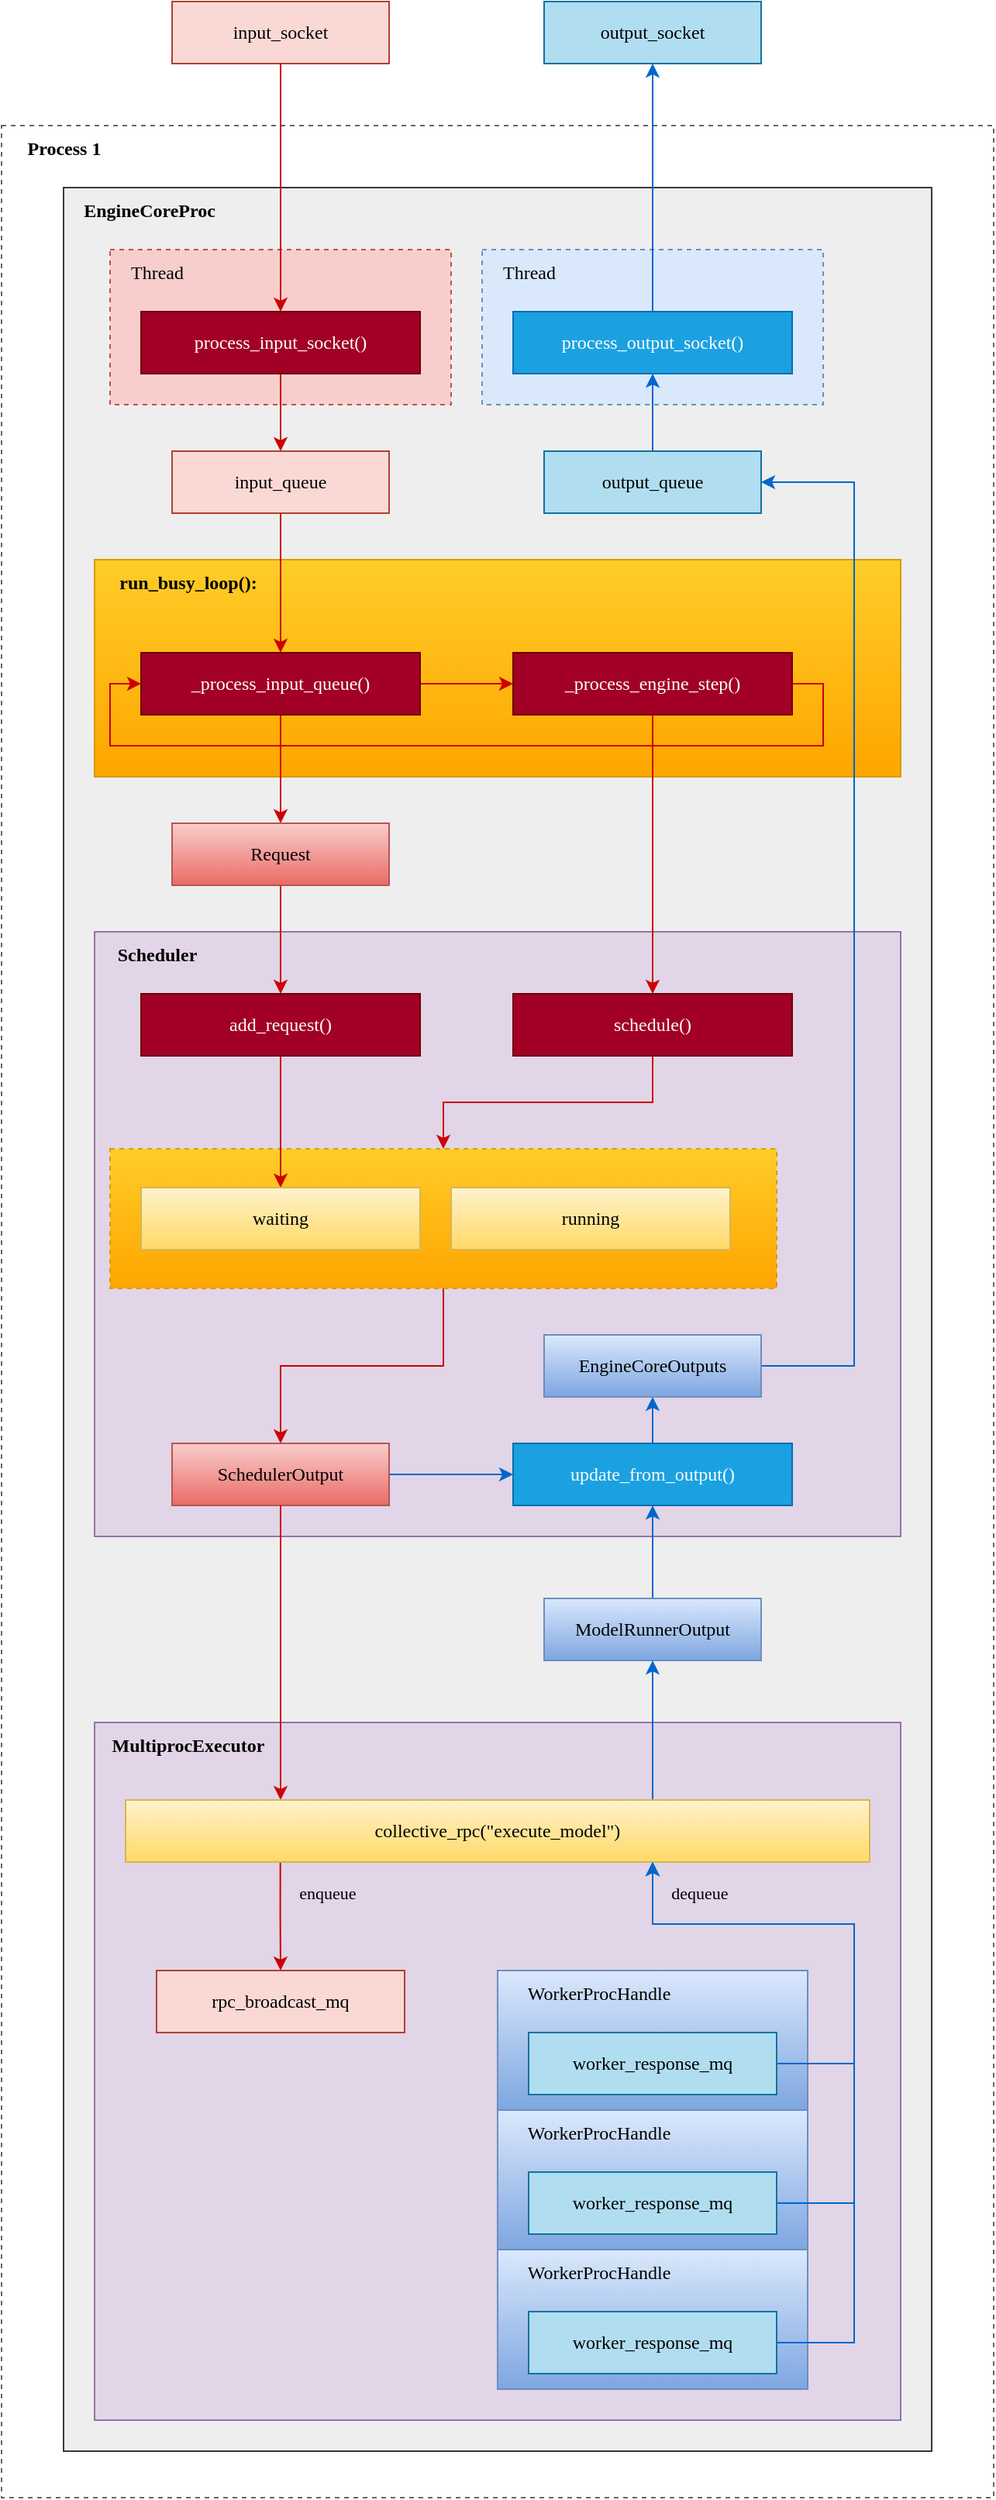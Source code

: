 <mxfile version="26.2.2">
  <diagram name="第 1 页" id="3zil4xG0uViYqBmfMzGI">
    <mxGraphModel dx="1556" dy="122" grid="0" gridSize="10" guides="1" tooltips="1" connect="1" arrows="1" fold="1" page="0" pageScale="1" pageWidth="827" pageHeight="1169" background="#ffffff" math="0" shadow="0">
      <root>
        <mxCell id="0" />
        <mxCell id="1" parent="0" />
        <mxCell id="LIy3COJy61-hEHOoki2R-82" value="" style="rounded=0;whiteSpace=wrap;html=1;fillColor=none;dashed=1;strokeColor=#666666;" parent="1" vertex="1">
          <mxGeometry x="200" y="1020" width="640" height="1530" as="geometry" />
        </mxCell>
        <mxCell id="S0_RyhDASHA5Elp-pzC3-38" value="&lt;font face=&quot;Comic Sans MS&quot;&gt;input_socket&lt;/font&gt;" style="rounded=0;whiteSpace=wrap;html=1;fillColor=#fad9d5;strokeColor=#ae4132;" parent="1" vertex="1">
          <mxGeometry x="310" y="940" width="140" height="40" as="geometry" />
        </mxCell>
        <mxCell id="S0_RyhDASHA5Elp-pzC3-65" value="&lt;font face=&quot;Comic Sans MS&quot;&gt;output_socket&lt;/font&gt;" style="rounded=0;whiteSpace=wrap;html=1;fillColor=#b1ddf0;strokeColor=#10739e;" parent="1" vertex="1">
          <mxGeometry x="550" y="940" width="140" height="40" as="geometry" />
        </mxCell>
        <mxCell id="LIy3COJy61-hEHOoki2R-2" value="" style="rounded=0;whiteSpace=wrap;html=1;fillColor=#eeeeee;strokeColor=#36393d;" parent="1" vertex="1">
          <mxGeometry x="240" y="1060" width="560" height="1460" as="geometry" />
        </mxCell>
        <mxCell id="LIy3COJy61-hEHOoki2R-1" value="" style="rounded=0;whiteSpace=wrap;html=1;dashed=1;strokeColor=#b85450;fillColor=#f8cecc;" parent="1" vertex="1">
          <mxGeometry x="270" y="1100" width="220" height="100" as="geometry" />
        </mxCell>
        <mxCell id="LIy3COJy61-hEHOoki2R-3" value="" style="rounded=0;whiteSpace=wrap;html=1;dashed=1;strokeColor=#6c8ebf;fillColor=#dae8fc;" parent="1" vertex="1">
          <mxGeometry x="510" y="1100" width="220" height="100" as="geometry" />
        </mxCell>
        <mxCell id="LIy3COJy61-hEHOoki2R-6" style="edgeStyle=orthogonalEdgeStyle;rounded=0;orthogonalLoop=1;jettySize=auto;html=1;exitX=0.5;exitY=1;exitDx=0;exitDy=0;strokeColor=#CC0000;" parent="1" source="S0_RyhDASHA5Elp-pzC3-38" target="LIy3COJy61-hEHOoki2R-5" edge="1">
          <mxGeometry relative="1" as="geometry" />
        </mxCell>
        <mxCell id="LIy3COJy61-hEHOoki2R-8" style="edgeStyle=orthogonalEdgeStyle;rounded=0;orthogonalLoop=1;jettySize=auto;html=1;exitX=0.5;exitY=0;exitDx=0;exitDy=0;entryX=0.5;entryY=1;entryDx=0;entryDy=0;strokeColor=#0066CC;" parent="1" source="LIy3COJy61-hEHOoki2R-4" target="S0_RyhDASHA5Elp-pzC3-65" edge="1">
          <mxGeometry relative="1" as="geometry" />
        </mxCell>
        <mxCell id="LIy3COJy61-hEHOoki2R-4" value="&lt;font face=&quot;Comic Sans MS&quot;&gt;process_output_socket()&lt;/font&gt;" style="rounded=0;whiteSpace=wrap;html=1;fillColor=#1ba1e2;fontColor=#ffffff;strokeColor=#006EAF;" parent="1" vertex="1">
          <mxGeometry x="530" y="1140" width="180" height="40" as="geometry" />
        </mxCell>
        <mxCell id="LIy3COJy61-hEHOoki2R-14" style="edgeStyle=orthogonalEdgeStyle;rounded=0;orthogonalLoop=1;jettySize=auto;html=1;exitX=0.5;exitY=1;exitDx=0;exitDy=0;entryX=0.5;entryY=0;entryDx=0;entryDy=0;strokeColor=#CC0000;" parent="1" source="LIy3COJy61-hEHOoki2R-5" target="LIy3COJy61-hEHOoki2R-13" edge="1">
          <mxGeometry relative="1" as="geometry" />
        </mxCell>
        <mxCell id="LIy3COJy61-hEHOoki2R-5" value="&lt;font face=&quot;Comic Sans MS&quot;&gt;process_input_socket()&lt;/font&gt;" style="rounded=0;whiteSpace=wrap;html=1;fillColor=#a20025;fontColor=#ffffff;strokeColor=#6F0000;" parent="1" vertex="1">
          <mxGeometry x="290" y="1140" width="180" height="40" as="geometry" />
        </mxCell>
        <mxCell id="LIy3COJy61-hEHOoki2R-9" value="&lt;font face=&quot;Comic Sans MS&quot;&gt;Thread&lt;/font&gt;" style="text;html=1;align=center;verticalAlign=middle;resizable=0;points=[];autosize=1;strokeColor=none;fillColor=none;" parent="1" vertex="1">
          <mxGeometry x="270" y="1100" width="60" height="30" as="geometry" />
        </mxCell>
        <mxCell id="LIy3COJy61-hEHOoki2R-10" value="&lt;font face=&quot;Comic Sans MS&quot;&gt;Thread&lt;/font&gt;" style="text;html=1;align=center;verticalAlign=middle;resizable=0;points=[];autosize=1;strokeColor=none;fillColor=none;" parent="1" vertex="1">
          <mxGeometry x="510" y="1100" width="60" height="30" as="geometry" />
        </mxCell>
        <mxCell id="LIy3COJy61-hEHOoki2R-12" style="edgeStyle=orthogonalEdgeStyle;rounded=0;orthogonalLoop=1;jettySize=auto;html=1;entryX=0.5;entryY=1;entryDx=0;entryDy=0;strokeColor=#0066CC;" parent="1" source="LIy3COJy61-hEHOoki2R-11" target="LIy3COJy61-hEHOoki2R-4" edge="1">
          <mxGeometry relative="1" as="geometry" />
        </mxCell>
        <mxCell id="LIy3COJy61-hEHOoki2R-11" value="&lt;font face=&quot;Comic Sans MS&quot;&gt;output_queue&lt;/font&gt;" style="rounded=0;whiteSpace=wrap;html=1;fillColor=#b1ddf0;strokeColor=#10739e;" parent="1" vertex="1">
          <mxGeometry x="550" y="1230" width="140" height="40" as="geometry" />
        </mxCell>
        <mxCell id="LIy3COJy61-hEHOoki2R-13" value="&lt;font face=&quot;Comic Sans MS&quot;&gt;input_queue&lt;/font&gt;" style="rounded=0;whiteSpace=wrap;html=1;fillColor=#fad9d5;strokeColor=#ae4132;" parent="1" vertex="1">
          <mxGeometry x="310" y="1230" width="140" height="40" as="geometry" />
        </mxCell>
        <mxCell id="LIy3COJy61-hEHOoki2R-16" value="&lt;font face=&quot;Comic Sans MS&quot;&gt;&lt;b&gt;EngineCoreProc&lt;/b&gt;&lt;/font&gt;" style="text;html=1;align=center;verticalAlign=middle;resizable=0;points=[];autosize=1;strokeColor=none;fillColor=none;" parent="1" vertex="1">
          <mxGeometry x="240" y="1060" width="110" height="30" as="geometry" />
        </mxCell>
        <mxCell id="LIy3COJy61-hEHOoki2R-17" value="" style="rounded=0;whiteSpace=wrap;html=1;fillColor=#ffcd28;strokeColor=#d79b00;gradientColor=#ffa500;" parent="1" vertex="1">
          <mxGeometry x="260" y="1300" width="520" height="140" as="geometry" />
        </mxCell>
        <mxCell id="LIy3COJy61-hEHOoki2R-23" style="edgeStyle=orthogonalEdgeStyle;rounded=0;orthogonalLoop=1;jettySize=auto;html=1;exitX=0.5;exitY=1;exitDx=0;exitDy=0;strokeColor=#CC0000;" parent="1" source="LIy3COJy61-hEHOoki2R-13" target="LIy3COJy61-hEHOoki2R-19" edge="1">
          <mxGeometry relative="1" as="geometry" />
        </mxCell>
        <mxCell id="LIy3COJy61-hEHOoki2R-18" value="&lt;font face=&quot;Comic Sans MS&quot;&gt;&lt;b&gt;run_busy_loop():&lt;/b&gt;&lt;/font&gt;" style="text;html=1;align=center;verticalAlign=middle;resizable=0;points=[];autosize=1;strokeColor=none;fillColor=none;" parent="1" vertex="1">
          <mxGeometry x="260" y="1300" width="120" height="30" as="geometry" />
        </mxCell>
        <mxCell id="LIy3COJy61-hEHOoki2R-21" style="edgeStyle=orthogonalEdgeStyle;rounded=0;orthogonalLoop=1;jettySize=auto;html=1;exitX=1;exitY=0.5;exitDx=0;exitDy=0;entryX=0;entryY=0.5;entryDx=0;entryDy=0;strokeColor=#CC0000;" parent="1" source="LIy3COJy61-hEHOoki2R-19" target="LIy3COJy61-hEHOoki2R-20" edge="1">
          <mxGeometry relative="1" as="geometry" />
        </mxCell>
        <mxCell id="LIy3COJy61-hEHOoki2R-28" style="edgeStyle=orthogonalEdgeStyle;rounded=0;orthogonalLoop=1;jettySize=auto;html=1;exitX=0.5;exitY=1;exitDx=0;exitDy=0;entryX=0.5;entryY=0;entryDx=0;entryDy=0;strokeColor=#CC0000;" parent="1" source="LIy3COJy61-hEHOoki2R-19" target="LIy3COJy61-hEHOoki2R-27" edge="1">
          <mxGeometry relative="1" as="geometry" />
        </mxCell>
        <mxCell id="LIy3COJy61-hEHOoki2R-19" value="&lt;font face=&quot;Comic Sans MS&quot;&gt;_process_input_queue()&lt;/font&gt;" style="rounded=0;whiteSpace=wrap;html=1;fillColor=#a20025;fontColor=#ffffff;strokeColor=#6F0000;" parent="1" vertex="1">
          <mxGeometry x="290" y="1360" width="180" height="40" as="geometry" />
        </mxCell>
        <mxCell id="LIy3COJy61-hEHOoki2R-22" style="edgeStyle=orthogonalEdgeStyle;rounded=0;orthogonalLoop=1;jettySize=auto;html=1;exitX=1;exitY=0.5;exitDx=0;exitDy=0;entryX=0;entryY=0.5;entryDx=0;entryDy=0;strokeColor=#CC0000;" parent="1" source="LIy3COJy61-hEHOoki2R-20" target="LIy3COJy61-hEHOoki2R-19" edge="1">
          <mxGeometry relative="1" as="geometry">
            <Array as="points">
              <mxPoint x="730" y="1380" />
              <mxPoint x="730" y="1420" />
              <mxPoint x="270" y="1420" />
              <mxPoint x="270" y="1380" />
            </Array>
          </mxGeometry>
        </mxCell>
        <mxCell id="LIy3COJy61-hEHOoki2R-20" value="&lt;font face=&quot;Comic Sans MS&quot;&gt;_process_engine_step()&lt;/font&gt;" style="rounded=0;whiteSpace=wrap;html=1;fillColor=#a20025;fontColor=#ffffff;strokeColor=#6F0000;" parent="1" vertex="1">
          <mxGeometry x="530" y="1360" width="180" height="40" as="geometry" />
        </mxCell>
        <mxCell id="LIy3COJy61-hEHOoki2R-25" value="" style="rounded=0;whiteSpace=wrap;html=1;strokeColor=#9673a6;fillColor=#e1d5e7;" parent="1" vertex="1">
          <mxGeometry x="260" y="1540" width="520" height="390" as="geometry" />
        </mxCell>
        <mxCell id="LIy3COJy61-hEHOoki2R-38" style="edgeStyle=orthogonalEdgeStyle;rounded=0;orthogonalLoop=1;jettySize=auto;html=1;strokeColor=#CC0000;" parent="1" source="LIy3COJy61-hEHOoki2R-20" target="LIy3COJy61-hEHOoki2R-37" edge="1">
          <mxGeometry relative="1" as="geometry" />
        </mxCell>
        <mxCell id="LIy3COJy61-hEHOoki2R-26" value="&lt;font face=&quot;Comic Sans MS&quot;&gt;&lt;b&gt;Scheduler&lt;/b&gt;&lt;/font&gt;" style="text;html=1;align=center;verticalAlign=middle;resizable=0;points=[];autosize=1;strokeColor=none;fillColor=none;" parent="1" vertex="1">
          <mxGeometry x="260" y="1540" width="80" height="30" as="geometry" />
        </mxCell>
        <mxCell id="LIy3COJy61-hEHOoki2R-33" style="edgeStyle=orthogonalEdgeStyle;rounded=0;orthogonalLoop=1;jettySize=auto;html=1;exitX=0.5;exitY=1;exitDx=0;exitDy=0;strokeColor=#CC0000;" parent="1" source="LIy3COJy61-hEHOoki2R-27" target="LIy3COJy61-hEHOoki2R-30" edge="1">
          <mxGeometry relative="1" as="geometry" />
        </mxCell>
        <mxCell id="LIy3COJy61-hEHOoki2R-27" value="&lt;font face=&quot;Comic Sans MS&quot;&gt;Request&lt;/font&gt;" style="rounded=0;whiteSpace=wrap;html=1;fillColor=#f8cecc;gradientColor=#ea6b66;strokeColor=#b85450;" parent="1" vertex="1">
          <mxGeometry x="310" y="1470" width="140" height="40" as="geometry" />
        </mxCell>
        <mxCell id="LIy3COJy61-hEHOoki2R-49" style="edgeStyle=orthogonalEdgeStyle;rounded=0;orthogonalLoop=1;jettySize=auto;html=1;exitX=0.5;exitY=1;exitDx=0;exitDy=0;entryX=0.5;entryY=0;entryDx=0;entryDy=0;strokeColor=#CC0000;" parent="1" source="LIy3COJy61-hEHOoki2R-41" target="LIy3COJy61-hEHOoki2R-48" edge="1">
          <mxGeometry relative="1" as="geometry" />
        </mxCell>
        <mxCell id="LIy3COJy61-hEHOoki2R-41" value="" style="rounded=0;whiteSpace=wrap;html=1;dashed=1;strokeColor=#d79b00;fillColor=#ffcd28;gradientColor=#ffa500;" parent="1" vertex="1">
          <mxGeometry x="270" y="1680" width="430" height="90" as="geometry" />
        </mxCell>
        <mxCell id="LIy3COJy61-hEHOoki2R-34" style="edgeStyle=orthogonalEdgeStyle;rounded=0;orthogonalLoop=1;jettySize=auto;html=1;exitX=0.5;exitY=1;exitDx=0;exitDy=0;strokeColor=#CC0000;" parent="1" source="LIy3COJy61-hEHOoki2R-30" target="LIy3COJy61-hEHOoki2R-32" edge="1">
          <mxGeometry relative="1" as="geometry" />
        </mxCell>
        <mxCell id="LIy3COJy61-hEHOoki2R-30" value="&lt;font face=&quot;Comic Sans MS&quot;&gt;add_request()&lt;/font&gt;" style="rounded=0;whiteSpace=wrap;html=1;fillColor=#a20025;fontColor=#ffffff;strokeColor=#6F0000;" parent="1" vertex="1">
          <mxGeometry x="290" y="1580" width="180" height="40" as="geometry" />
        </mxCell>
        <mxCell id="LIy3COJy61-hEHOoki2R-32" value="&lt;font face=&quot;Comic Sans MS&quot;&gt;waiting&lt;/font&gt;" style="rounded=0;whiteSpace=wrap;html=1;fillColor=#fff2cc;strokeColor=#d6b656;gradientColor=#ffd966;" parent="1" vertex="1">
          <mxGeometry x="290" y="1705" width="180" height="40" as="geometry" />
        </mxCell>
        <mxCell id="LIy3COJy61-hEHOoki2R-45" style="edgeStyle=orthogonalEdgeStyle;rounded=0;orthogonalLoop=1;jettySize=auto;html=1;exitX=1;exitY=0.5;exitDx=0;exitDy=0;entryX=1;entryY=0.5;entryDx=0;entryDy=0;strokeColor=#0066CC;" parent="1" source="LIy3COJy61-hEHOoki2R-35" target="LIy3COJy61-hEHOoki2R-11" edge="1">
          <mxGeometry relative="1" as="geometry">
            <Array as="points">
              <mxPoint x="750" y="1820" />
              <mxPoint x="750" y="1250" />
            </Array>
          </mxGeometry>
        </mxCell>
        <mxCell id="LIy3COJy61-hEHOoki2R-35" value="&lt;font face=&quot;Comic Sans MS&quot;&gt;EngineCoreOutputs&lt;/font&gt;" style="rounded=0;whiteSpace=wrap;html=1;fillColor=#dae8fc;gradientColor=#7ea6e0;strokeColor=#6c8ebf;" parent="1" vertex="1">
          <mxGeometry x="550" y="1800" width="140" height="40" as="geometry" />
        </mxCell>
        <mxCell id="LIy3COJy61-hEHOoki2R-44" style="edgeStyle=orthogonalEdgeStyle;rounded=0;orthogonalLoop=1;jettySize=auto;html=1;exitX=0.5;exitY=1;exitDx=0;exitDy=0;entryX=0.5;entryY=0;entryDx=0;entryDy=0;strokeColor=#CC0000;" parent="1" source="LIy3COJy61-hEHOoki2R-37" target="LIy3COJy61-hEHOoki2R-41" edge="1">
          <mxGeometry relative="1" as="geometry" />
        </mxCell>
        <mxCell id="LIy3COJy61-hEHOoki2R-37" value="&lt;font face=&quot;Comic Sans MS&quot;&gt;schedule()&lt;/font&gt;" style="rounded=0;whiteSpace=wrap;html=1;fillColor=#a20025;fontColor=#ffffff;strokeColor=#6F0000;" parent="1" vertex="1">
          <mxGeometry x="530" y="1580" width="180" height="40" as="geometry" />
        </mxCell>
        <mxCell id="LIy3COJy61-hEHOoki2R-46" style="edgeStyle=orthogonalEdgeStyle;rounded=0;orthogonalLoop=1;jettySize=auto;html=1;exitX=0.5;exitY=0;exitDx=0;exitDy=0;entryX=0.5;entryY=1;entryDx=0;entryDy=0;strokeColor=#0066CC;" parent="1" source="LIy3COJy61-hEHOoki2R-39" target="LIy3COJy61-hEHOoki2R-35" edge="1">
          <mxGeometry relative="1" as="geometry" />
        </mxCell>
        <mxCell id="LIy3COJy61-hEHOoki2R-39" value="&lt;font face=&quot;Comic Sans MS&quot;&gt;update_from_output()&lt;/font&gt;" style="rounded=0;whiteSpace=wrap;html=1;fillColor=#1ba1e2;fontColor=#ffffff;strokeColor=#006EAF;" parent="1" vertex="1">
          <mxGeometry x="530" y="1870" width="180" height="40" as="geometry" />
        </mxCell>
        <mxCell id="LIy3COJy61-hEHOoki2R-40" value="&lt;font face=&quot;Comic Sans MS&quot;&gt;running&lt;/font&gt;" style="rounded=0;whiteSpace=wrap;html=1;fillColor=#fff2cc;strokeColor=#d6b656;gradientColor=#ffd966;" parent="1" vertex="1">
          <mxGeometry x="490" y="1705" width="180" height="40" as="geometry" />
        </mxCell>
        <mxCell id="LIy3COJy61-hEHOoki2R-50" style="edgeStyle=orthogonalEdgeStyle;rounded=0;orthogonalLoop=1;jettySize=auto;html=1;exitX=1;exitY=0.5;exitDx=0;exitDy=0;entryX=0;entryY=0.5;entryDx=0;entryDy=0;strokeColor=#0066CC;" parent="1" source="LIy3COJy61-hEHOoki2R-48" target="LIy3COJy61-hEHOoki2R-39" edge="1">
          <mxGeometry relative="1" as="geometry" />
        </mxCell>
        <mxCell id="LIy3COJy61-hEHOoki2R-48" value="&lt;font face=&quot;Comic Sans MS&quot;&gt;SchedulerOutput&lt;/font&gt;" style="rounded=0;whiteSpace=wrap;html=1;fillColor=#f8cecc;gradientColor=#ea6b66;strokeColor=#b85450;" parent="1" vertex="1">
          <mxGeometry x="310" y="1870" width="140" height="40" as="geometry" />
        </mxCell>
        <mxCell id="LIy3COJy61-hEHOoki2R-53" style="edgeStyle=orthogonalEdgeStyle;rounded=0;orthogonalLoop=1;jettySize=auto;html=1;exitX=0.5;exitY=0;exitDx=0;exitDy=0;entryX=0.5;entryY=1;entryDx=0;entryDy=0;strokeColor=#0066CC;" parent="1" source="LIy3COJy61-hEHOoki2R-51" target="LIy3COJy61-hEHOoki2R-39" edge="1">
          <mxGeometry relative="1" as="geometry" />
        </mxCell>
        <mxCell id="LIy3COJy61-hEHOoki2R-51" value="&lt;font face=&quot;Comic Sans MS&quot;&gt;ModelRunnerOutput&lt;/font&gt;" style="rounded=0;whiteSpace=wrap;html=1;fillColor=#dae8fc;gradientColor=#7ea6e0;strokeColor=#6c8ebf;" parent="1" vertex="1">
          <mxGeometry x="550" y="1970" width="140" height="40" as="geometry" />
        </mxCell>
        <mxCell id="LIy3COJy61-hEHOoki2R-55" value="" style="rounded=0;whiteSpace=wrap;html=1;fillColor=#e1d5e7;strokeColor=#9673a6;" parent="1" vertex="1">
          <mxGeometry x="260" y="2050" width="520" height="450" as="geometry" />
        </mxCell>
        <mxCell id="LIy3COJy61-hEHOoki2R-79" style="edgeStyle=orthogonalEdgeStyle;rounded=0;orthogonalLoop=1;jettySize=auto;html=1;exitX=0.5;exitY=1;exitDx=0;exitDy=0;entryX=0.208;entryY=0.001;entryDx=0;entryDy=0;entryPerimeter=0;strokeColor=#CC0000;" parent="1" source="LIy3COJy61-hEHOoki2R-48" target="LIy3COJy61-hEHOoki2R-58" edge="1">
          <mxGeometry relative="1" as="geometry">
            <Array as="points">
              <mxPoint x="380" y="2100" />
            </Array>
          </mxGeometry>
        </mxCell>
        <mxCell id="LIy3COJy61-hEHOoki2R-56" value="&lt;font face=&quot;Comic Sans MS&quot;&gt;&lt;b&gt;MultiprocExecutor&lt;/b&gt;&lt;/font&gt;" style="text;html=1;align=center;verticalAlign=middle;resizable=0;points=[];autosize=1;strokeColor=none;fillColor=none;" parent="1" vertex="1">
          <mxGeometry x="255" y="2050" width="130" height="30" as="geometry" />
        </mxCell>
        <mxCell id="LIy3COJy61-hEHOoki2R-60" style="edgeStyle=orthogonalEdgeStyle;rounded=0;orthogonalLoop=1;jettySize=auto;html=1;exitX=0.208;exitY=0.994;exitDx=0;exitDy=0;entryX=0.5;entryY=0;entryDx=0;entryDy=0;exitPerimeter=0;strokeColor=#CC0000;" parent="1" source="LIy3COJy61-hEHOoki2R-58" target="LIy3COJy61-hEHOoki2R-59" edge="1">
          <mxGeometry relative="1" as="geometry" />
        </mxCell>
        <mxCell id="LIy3COJy61-hEHOoki2R-61" value="&lt;font face=&quot;Comic Sans MS&quot;&gt;enqueue&lt;/font&gt;" style="edgeLabel;html=1;align=center;verticalAlign=middle;resizable=0;points=[];labelBackgroundColor=none;" parent="LIy3COJy61-hEHOoki2R-60" vertex="1" connectable="0">
          <mxGeometry x="-0.087" relative="1" as="geometry">
            <mxPoint x="30" y="-12" as="offset" />
          </mxGeometry>
        </mxCell>
        <mxCell id="LIy3COJy61-hEHOoki2R-80" style="edgeStyle=orthogonalEdgeStyle;rounded=0;orthogonalLoop=1;jettySize=auto;html=1;exitX=0.75;exitY=0;exitDx=0;exitDy=0;entryX=0.5;entryY=1;entryDx=0;entryDy=0;strokeColor=#0066CC;" parent="1" source="LIy3COJy61-hEHOoki2R-58" target="LIy3COJy61-hEHOoki2R-51" edge="1">
          <mxGeometry relative="1" as="geometry">
            <Array as="points">
              <mxPoint x="620" y="2100" />
            </Array>
          </mxGeometry>
        </mxCell>
        <mxCell id="LIy3COJy61-hEHOoki2R-58" value="&lt;font face=&quot;Comic Sans MS&quot;&gt;collective_rpc(&quot;execute_model&quot;)&lt;/font&gt;" style="rounded=0;whiteSpace=wrap;html=1;fillColor=#fff2cc;strokeColor=#d6b656;gradientColor=#ffd966;" parent="1" vertex="1">
          <mxGeometry x="280" y="2100" width="480" height="40" as="geometry" />
        </mxCell>
        <mxCell id="LIy3COJy61-hEHOoki2R-59" value="&lt;font face=&quot;Comic Sans MS&quot;&gt;rpc_broadcast_mq&lt;/font&gt;" style="rounded=0;whiteSpace=wrap;html=1;fillColor=#fad9d5;strokeColor=#ae4132;" parent="1" vertex="1">
          <mxGeometry x="300" y="2210" width="160" height="40" as="geometry" />
        </mxCell>
        <mxCell id="LIy3COJy61-hEHOoki2R-64" value="" style="rounded=0;whiteSpace=wrap;html=1;fillColor=#dae8fc;strokeColor=#6c8ebf;gradientColor=#7ea6e0;" parent="1" vertex="1">
          <mxGeometry x="520" y="2210" width="200" height="90" as="geometry" />
        </mxCell>
        <mxCell id="LIy3COJy61-hEHOoki2R-74" style="edgeStyle=orthogonalEdgeStyle;rounded=0;orthogonalLoop=1;jettySize=auto;html=1;exitX=1;exitY=0.5;exitDx=0;exitDy=0;strokeColor=#0066CC;" parent="1" source="LIy3COJy61-hEHOoki2R-62" edge="1">
          <mxGeometry relative="1" as="geometry">
            <mxPoint x="620" y="2140" as="targetPoint" />
            <Array as="points">
              <mxPoint x="750" y="2270" />
              <mxPoint x="750" y="2180" />
              <mxPoint x="620" y="2180" />
            </Array>
          </mxGeometry>
        </mxCell>
        <mxCell id="LIy3COJy61-hEHOoki2R-62" value="&lt;font face=&quot;Comic Sans MS&quot;&gt;worker_response_mq&lt;/font&gt;" style="rounded=0;whiteSpace=wrap;html=1;fillColor=#b1ddf0;strokeColor=#10739e;" parent="1" vertex="1">
          <mxGeometry x="540" y="2250" width="160" height="40" as="geometry" />
        </mxCell>
        <mxCell id="LIy3COJy61-hEHOoki2R-63" value="&lt;font face=&quot;Comic Sans MS&quot;&gt;WorkerProcHandle&lt;/font&gt;" style="text;html=1;align=center;verticalAlign=middle;resizable=0;points=[];autosize=1;strokeColor=none;fillColor=none;" parent="1" vertex="1">
          <mxGeometry x="520" y="2210" width="130" height="30" as="geometry" />
        </mxCell>
        <mxCell id="LIy3COJy61-hEHOoki2R-68" value="" style="rounded=0;whiteSpace=wrap;html=1;fillColor=#dae8fc;strokeColor=#6c8ebf;gradientColor=#7ea6e0;" parent="1" vertex="1">
          <mxGeometry x="520" y="2300" width="200" height="90" as="geometry" />
        </mxCell>
        <mxCell id="LIy3COJy61-hEHOoki2R-75" style="edgeStyle=orthogonalEdgeStyle;rounded=0;orthogonalLoop=1;jettySize=auto;html=1;exitX=1;exitY=0.5;exitDx=0;exitDy=0;strokeColor=#0066CC;" parent="1" source="LIy3COJy61-hEHOoki2R-69" edge="1">
          <mxGeometry relative="1" as="geometry">
            <mxPoint x="620" y="2140" as="targetPoint" />
            <Array as="points">
              <mxPoint x="750" y="2360" />
              <mxPoint x="750" y="2180" />
              <mxPoint x="620" y="2180" />
            </Array>
          </mxGeometry>
        </mxCell>
        <mxCell id="LIy3COJy61-hEHOoki2R-69" value="&lt;font face=&quot;Comic Sans MS&quot;&gt;worker_response_mq&lt;/font&gt;" style="rounded=0;whiteSpace=wrap;html=1;fillColor=#b1ddf0;strokeColor=#10739e;" parent="1" vertex="1">
          <mxGeometry x="540" y="2340" width="160" height="40" as="geometry" />
        </mxCell>
        <mxCell id="LIy3COJy61-hEHOoki2R-70" value="&lt;font face=&quot;Comic Sans MS&quot;&gt;WorkerProcHandle&lt;/font&gt;" style="text;html=1;align=center;verticalAlign=middle;resizable=0;points=[];autosize=1;strokeColor=none;fillColor=none;" parent="1" vertex="1">
          <mxGeometry x="520" y="2300" width="130" height="30" as="geometry" />
        </mxCell>
        <mxCell id="LIy3COJy61-hEHOoki2R-71" value="" style="rounded=0;whiteSpace=wrap;html=1;fillColor=#dae8fc;strokeColor=#6c8ebf;gradientColor=#7ea6e0;" parent="1" vertex="1">
          <mxGeometry x="520" y="2390" width="200" height="90" as="geometry" />
        </mxCell>
        <mxCell id="LIy3COJy61-hEHOoki2R-76" style="edgeStyle=orthogonalEdgeStyle;rounded=0;orthogonalLoop=1;jettySize=auto;html=1;exitX=1;exitY=0.5;exitDx=0;exitDy=0;strokeColor=#0066CC;" parent="1" source="LIy3COJy61-hEHOoki2R-72" edge="1">
          <mxGeometry relative="1" as="geometry">
            <mxPoint x="620" y="2140" as="targetPoint" />
            <Array as="points">
              <mxPoint x="750" y="2450" />
              <mxPoint x="750" y="2180" />
              <mxPoint x="620" y="2180" />
            </Array>
          </mxGeometry>
        </mxCell>
        <mxCell id="LIy3COJy61-hEHOoki2R-77" value="&lt;font face=&quot;Comic Sans MS&quot;&gt;dequeue&lt;/font&gt;" style="edgeLabel;html=1;align=center;verticalAlign=middle;resizable=0;points=[];labelBackgroundColor=none;" parent="LIy3COJy61-hEHOoki2R-76" vertex="1" connectable="0">
          <mxGeometry x="0.583" relative="1" as="geometry">
            <mxPoint x="-32" y="-20" as="offset" />
          </mxGeometry>
        </mxCell>
        <mxCell id="LIy3COJy61-hEHOoki2R-72" value="&lt;font face=&quot;Comic Sans MS&quot;&gt;worker_response_mq&lt;/font&gt;" style="rounded=0;whiteSpace=wrap;html=1;fillColor=#b1ddf0;strokeColor=#10739e;" parent="1" vertex="1">
          <mxGeometry x="540" y="2430" width="160" height="40" as="geometry" />
        </mxCell>
        <mxCell id="LIy3COJy61-hEHOoki2R-73" value="&lt;font face=&quot;Comic Sans MS&quot;&gt;WorkerProcHandle&lt;/font&gt;" style="text;html=1;align=center;verticalAlign=middle;resizable=0;points=[];autosize=1;strokeColor=none;fillColor=none;" parent="1" vertex="1">
          <mxGeometry x="520" y="2390" width="130" height="30" as="geometry" />
        </mxCell>
        <mxCell id="LIy3COJy61-hEHOoki2R-183" value="&lt;font face=&quot;Comic Sans MS&quot;&gt;&lt;b&gt;Process 1&lt;/b&gt;&lt;/font&gt;" style="text;html=1;align=center;verticalAlign=middle;resizable=0;points=[];autosize=1;strokeColor=none;fillColor=none;" parent="1" vertex="1">
          <mxGeometry x="200" y="1020" width="80" height="30" as="geometry" />
        </mxCell>
      </root>
    </mxGraphModel>
  </diagram>
</mxfile>
